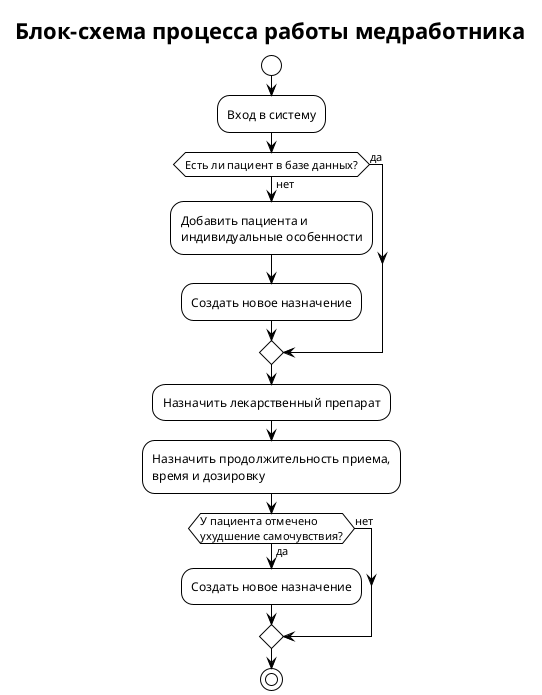 @startuml
!theme plain

title Блок-схема процесса работы медработника

start
:Вход в систему;

if (Есть ли пациент в базе данных?) then (нет)
  :Добавить пациента и\nиндивидуальные особенности;
  :Создать новое назначение;
else (да)
endif

:Назначить лекарственный препарат;
:Назначить продолжительность приема,\nвремя и дозировку;

if (У пациента отмечено\nухудшение самочувствия?) then (да)
  :Создать новое назначение;
else (нет)
endif

stop

@enduml












